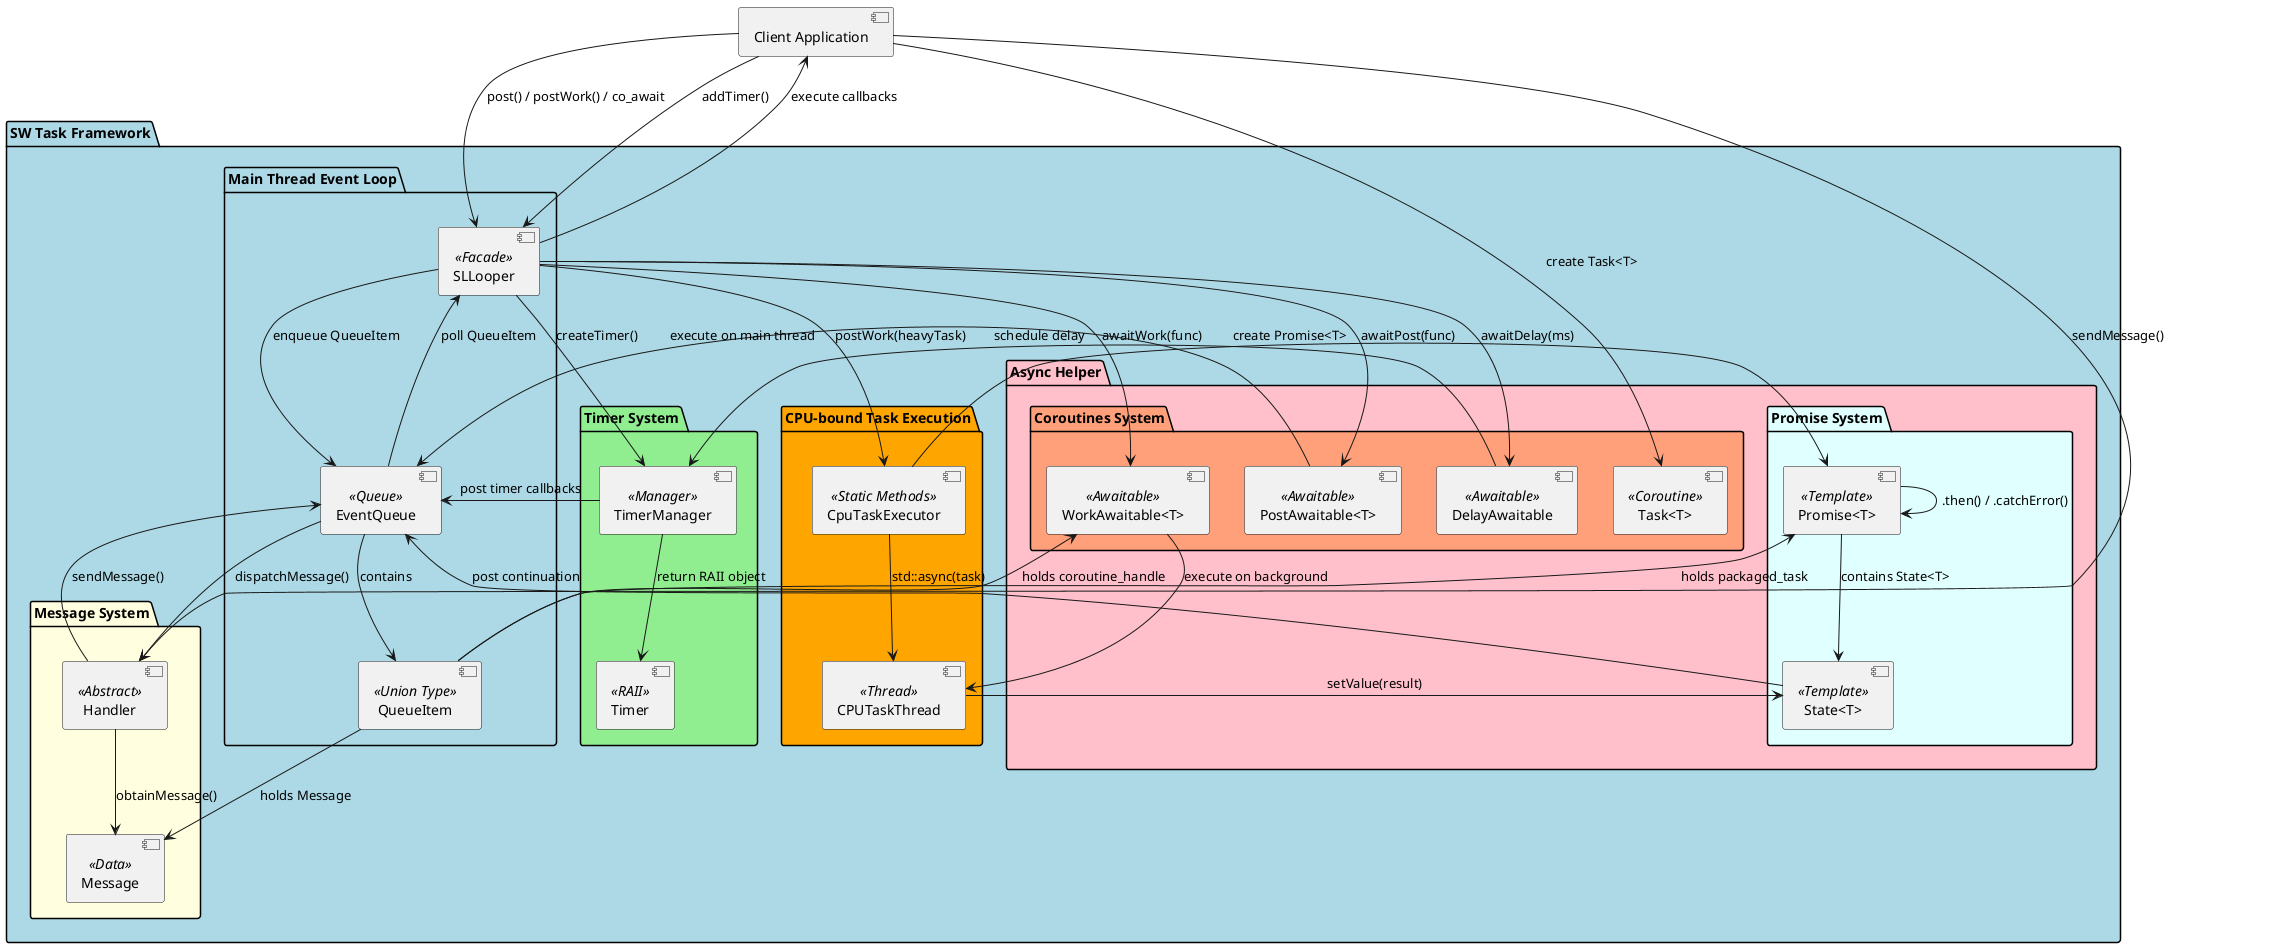 
@startuml
!define COMPONENT rectangle

COMPONENT [Client Application] as Client 
' COMPONENT [epoll + timerfd] as EpollFd <<Linux Kernel>>

package "SW Task Framework" #LightBlue {
    
    package "Main Thread Event Loop" {
        COMPONENT [SLLooper] as Looper <<Facade>>
        COMPONENT [EventQueue] as Queue <<Queue>>
        COMPONENT [QueueItem] as QueueItem <<Union Type>>
    }
    
    package "Message System" #LightYellow {
        COMPONENT [Handler] as Handler <<Abstract>>
        COMPONENT [Message] as Message <<Data>>
    }
    
    package "Timer System" #LightGreen {
        COMPONENT [TimerManager] as TimerMgr <<Manager>>
        COMPONENT [Timer] as Timer <<RAII>>
    }
    
    package "CPU-bound Task Execution" #Orange {
        COMPONENT [CpuTaskExecutor] as CpuExec <<Static Methods>>
        COMPONENT [CPUTaskThread] as AsyncWorker <<Thread>>
    }
    
    package "Async Helper" #Pink {
        
        package "Promise System" #LightCyan {
            COMPONENT [Promise<T>] as PromiseMgr <<Template>>
            COMPONENT [State<T>] as StateMgr <<Template>>
        }
        
        package "Coroutines System" #LightSalmon {
            COMPONENT [Task<T>] as TaskMgr <<Coroutine>>
            COMPONENT [WorkAwaitable<T>] as WorkAwaitable <<Awaitable>>
            COMPONENT [PostAwaitable<T>] as PostAwaitable <<Awaitable>>
            COMPONENT [DelayAwaitable] as DelayAwaitable <<Awaitable>>
        }
    }
}

' Main flow connections
Client --> Looper : post() / postWork() / co_await
Client --> Handler : sendMessage()
Client --> TaskMgr : create Task<T>
Looper --> Queue : enqueue QueueItem
Queue --> Looper : poll QueueItem
Looper --> Client : execute callbacks

' QueueItem relationships
Queue --> QueueItem : contains
QueueItem --> Message : holds Message
QueueItem --> PromiseMgr : holds packaged_task
QueueItem --> WorkAwaitable : holds coroutine_handle

' Message system flow
Handler --> Message : obtainMessage()
Handler --> Queue : sendMessage()
Queue --> Handler : dispatchMessage()

' CPU task flow (Promise System)
Looper --> CpuExec : postWork(heavyTask)
CpuExec --> PromiseMgr : create Promise<T>
PromiseMgr --> StateMgr : contains State<T>
CpuExec --> AsyncWorker : std::async(task)
AsyncWorker --> StateMgr : setValue(result)
StateMgr --> Queue : post continuation

' Coroutines flow
Looper --> WorkAwaitable : awaitWork(func)
Looper --> PostAwaitable : awaitPost(func)
Looper --> DelayAwaitable : awaitDelay(ms)
WorkAwaitable --> AsyncWorker : execute on background
PostAwaitable --> Queue : execute on main thread
DelayAwaitable --> TimerMgr : schedule delay

' Timer flow
Client --> Looper : addTimer()
Looper --> TimerMgr : createTimer()
TimerMgr --> Timer : return RAII object
' TimerMgr --> EpollFd : timerfd_create/epoll_wait
' EpollFd --> TimerMgr : timer expiration events
TimerMgr --> Queue : post timer callbacks

' Promise chaining
PromiseMgr --> PromiseMgr : .then() / .catchError()

@enduml